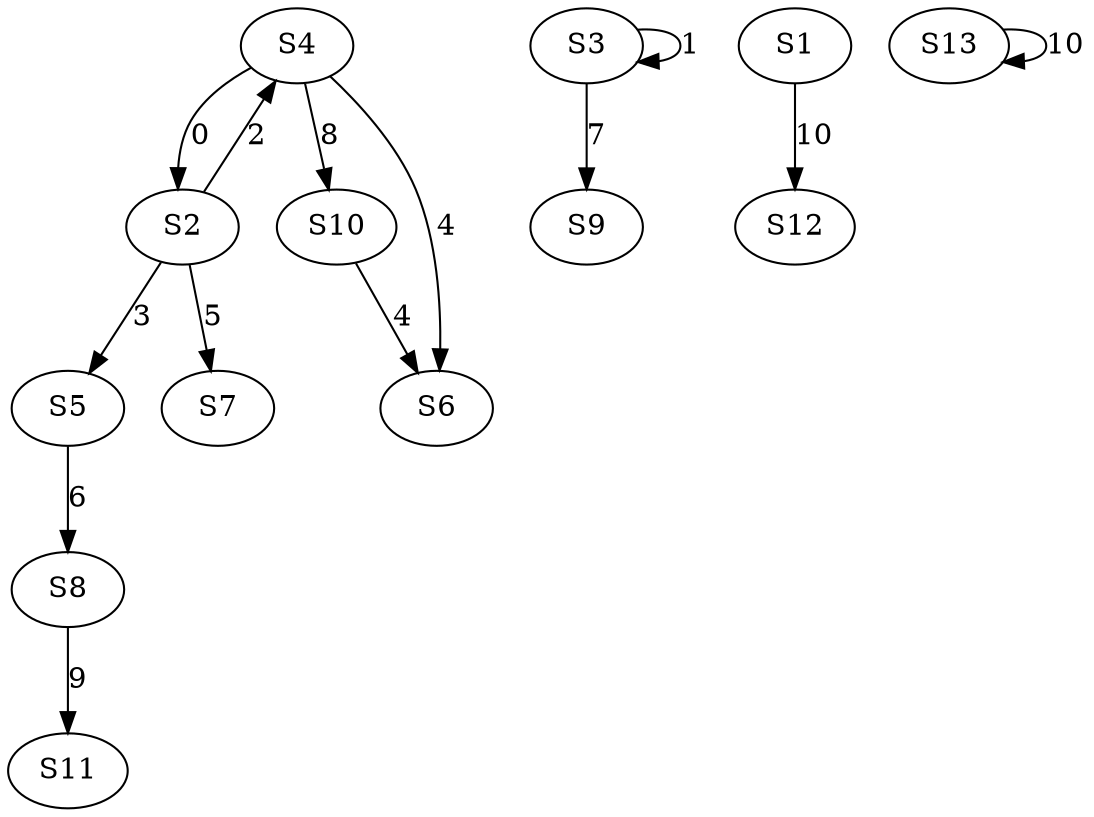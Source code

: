 strict digraph {
	S4 -> S2 [ label = 0 ];
	S3 -> S3 [ label = 1 ];
	S2 -> S4 [ label = 2 ];
	S2 -> S5 [ label = 3 ];
	S10 -> S6 [ label = 4 ];
	S2 -> S7 [ label = 5 ];
	S5 -> S8 [ label = 6 ];
	S3 -> S9 [ label = 7 ];
	S4 -> S10 [ label = 8 ];
	S8 -> S11 [ label = 9 ];
	S1 -> S12 [ label = 10 ];
	S13 -> S13 [ label = 10 ];
	S4 -> S6 [ label = 4 ];
}